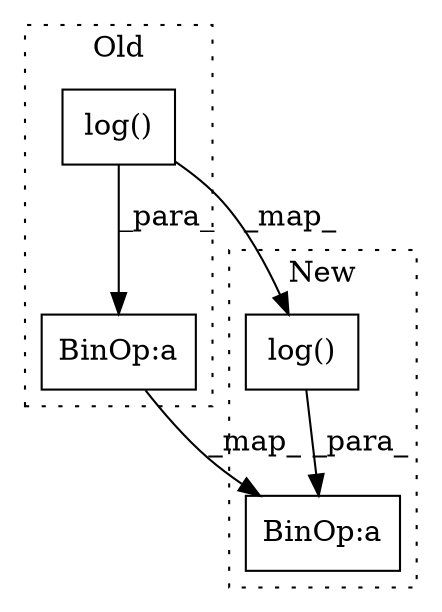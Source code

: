 digraph G {
subgraph cluster0 {
1 [label="log()" a="75" s="6632,6646" l="9,1" shape="box"];
3 [label="BinOp:a" a="82" s="6629" l="3" shape="box"];
label = "Old";
style="dotted";
}
subgraph cluster1 {
2 [label="log()" a="75" s="6895,6909" l="9,1" shape="box"];
4 [label="BinOp:a" a="82" s="6892" l="3" shape="box"];
label = "New";
style="dotted";
}
1 -> 2 [label="_map_"];
1 -> 3 [label="_para_"];
2 -> 4 [label="_para_"];
3 -> 4 [label="_map_"];
}